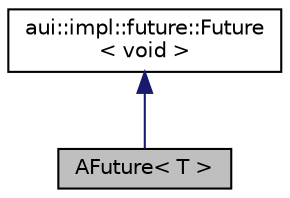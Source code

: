 digraph "AFuture&lt; T &gt;"
{
 // LATEX_PDF_SIZE
  edge [fontname="Helvetica",fontsize="10",labelfontname="Helvetica",labelfontsize="10"];
  node [fontname="Helvetica",fontsize="10",shape=record];
  Node1 [label="AFuture\< T \>",height=0.2,width=0.4,color="black", fillcolor="grey75", style="filled", fontcolor="black",tooltip="Represents a value that will be available at some point in the future."];
  Node2 -> Node1 [dir="back",color="midnightblue",fontsize="10",style="solid",fontname="Helvetica"];
  Node2 [label="aui::impl::future::Future\l\< void \>",height=0.2,width=0.4,color="black", fillcolor="white", style="filled",URL="$classaui_1_1impl_1_1future_1_1Future.html",tooltip=" "];
}
